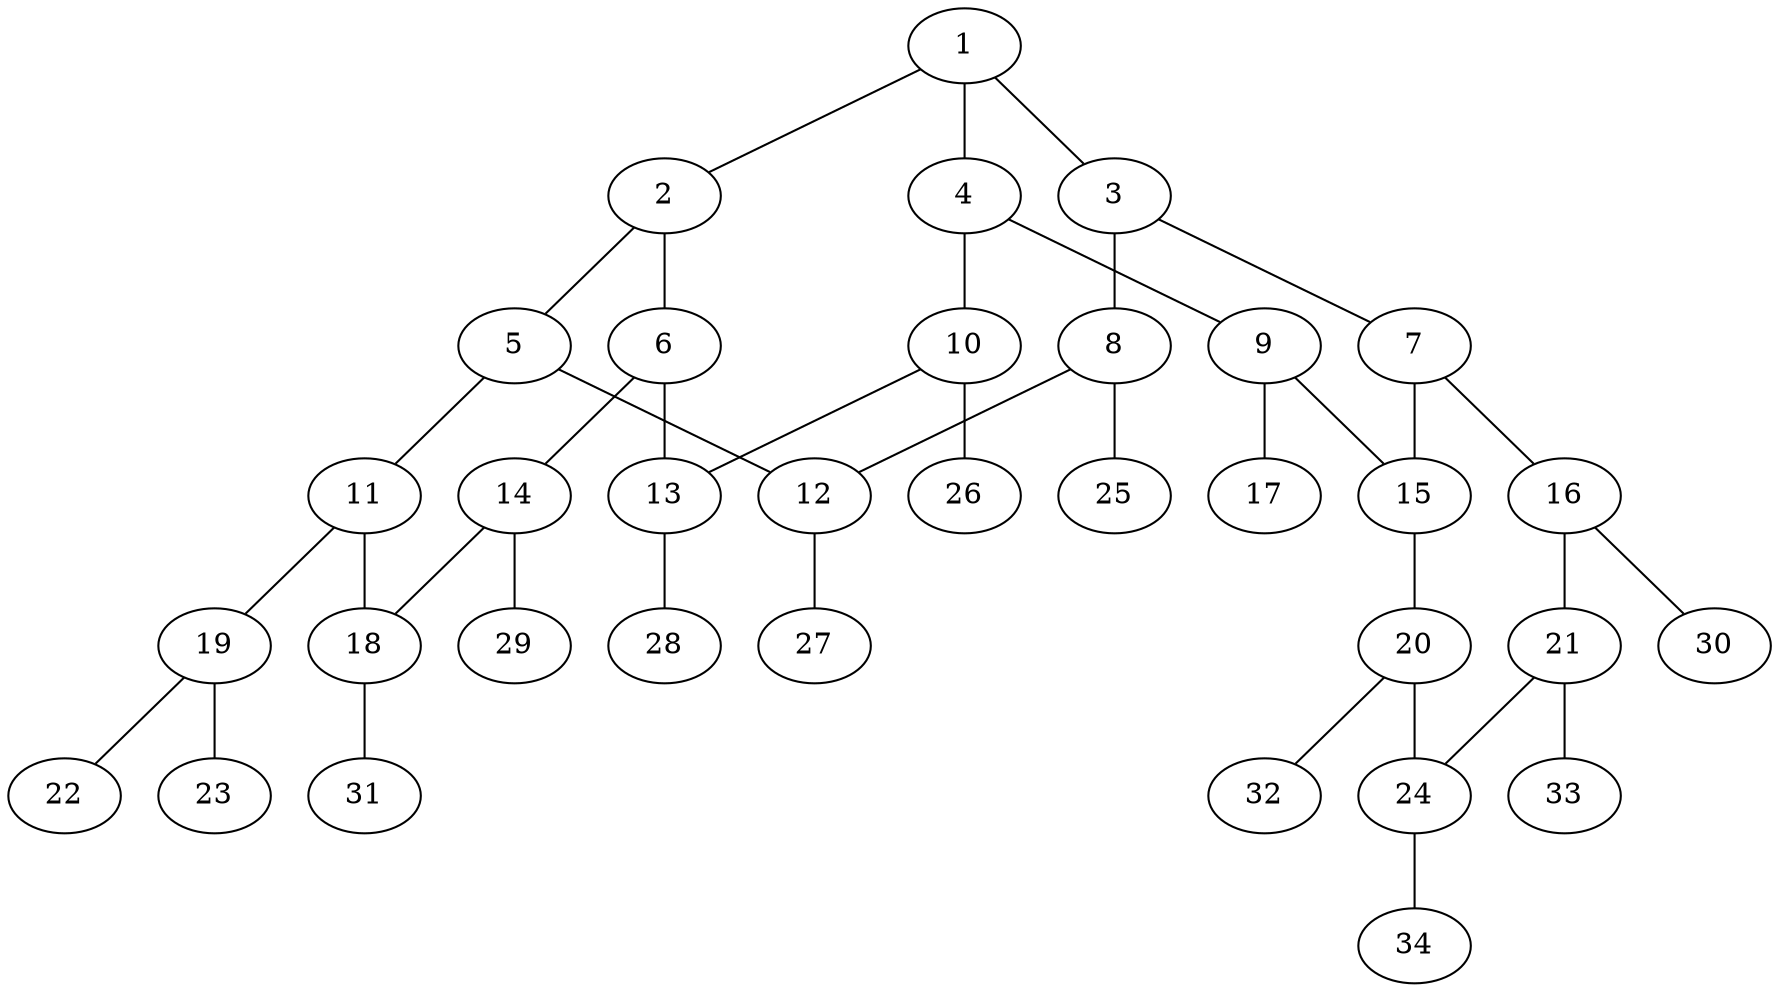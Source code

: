 graph molecule_2466 {
	1	 [chem=C];
	2	 [chem=C];
	1 -- 2	 [valence=1];
	3	 [chem=C];
	1 -- 3	 [valence=1];
	4	 [chem=C];
	1 -- 4	 [valence=2];
	5	 [chem=C];
	2 -- 5	 [valence=1];
	6	 [chem=C];
	2 -- 6	 [valence=2];
	7	 [chem=C];
	3 -- 7	 [valence=2];
	8	 [chem=C];
	3 -- 8	 [valence=1];
	9	 [chem=N];
	4 -- 9	 [valence=1];
	10	 [chem=C];
	4 -- 10	 [valence=1];
	11	 [chem=C];
	5 -- 11	 [valence=2];
	12	 [chem=C];
	5 -- 12	 [valence=1];
	13	 [chem=C];
	6 -- 13	 [valence=1];
	14	 [chem=C];
	6 -- 14	 [valence=1];
	15	 [chem=C];
	7 -- 15	 [valence=1];
	16	 [chem=C];
	7 -- 16	 [valence=1];
	8 -- 12	 [valence=2];
	25	 [chem=H];
	8 -- 25	 [valence=1];
	9 -- 15	 [valence=2];
	17	 [chem=O];
	9 -- 17	 [valence=1];
	10 -- 13	 [valence=2];
	26	 [chem=H];
	10 -- 26	 [valence=1];
	18	 [chem=C];
	11 -- 18	 [valence=1];
	19	 [chem=N];
	11 -- 19	 [valence=1];
	27	 [chem=H];
	12 -- 27	 [valence=1];
	28	 [chem=H];
	13 -- 28	 [valence=1];
	14 -- 18	 [valence=2];
	29	 [chem=H];
	14 -- 29	 [valence=1];
	20	 [chem=C];
	15 -- 20	 [valence=1];
	21	 [chem=C];
	16 -- 21	 [valence=2];
	30	 [chem=H];
	16 -- 30	 [valence=1];
	31	 [chem=H];
	18 -- 31	 [valence=1];
	22	 [chem=O];
	19 -- 22	 [valence=2];
	23	 [chem=O];
	19 -- 23	 [valence=1];
	24	 [chem=C];
	20 -- 24	 [valence=2];
	32	 [chem=H];
	20 -- 32	 [valence=1];
	21 -- 24	 [valence=1];
	33	 [chem=H];
	21 -- 33	 [valence=1];
	34	 [chem=H];
	24 -- 34	 [valence=1];
}
